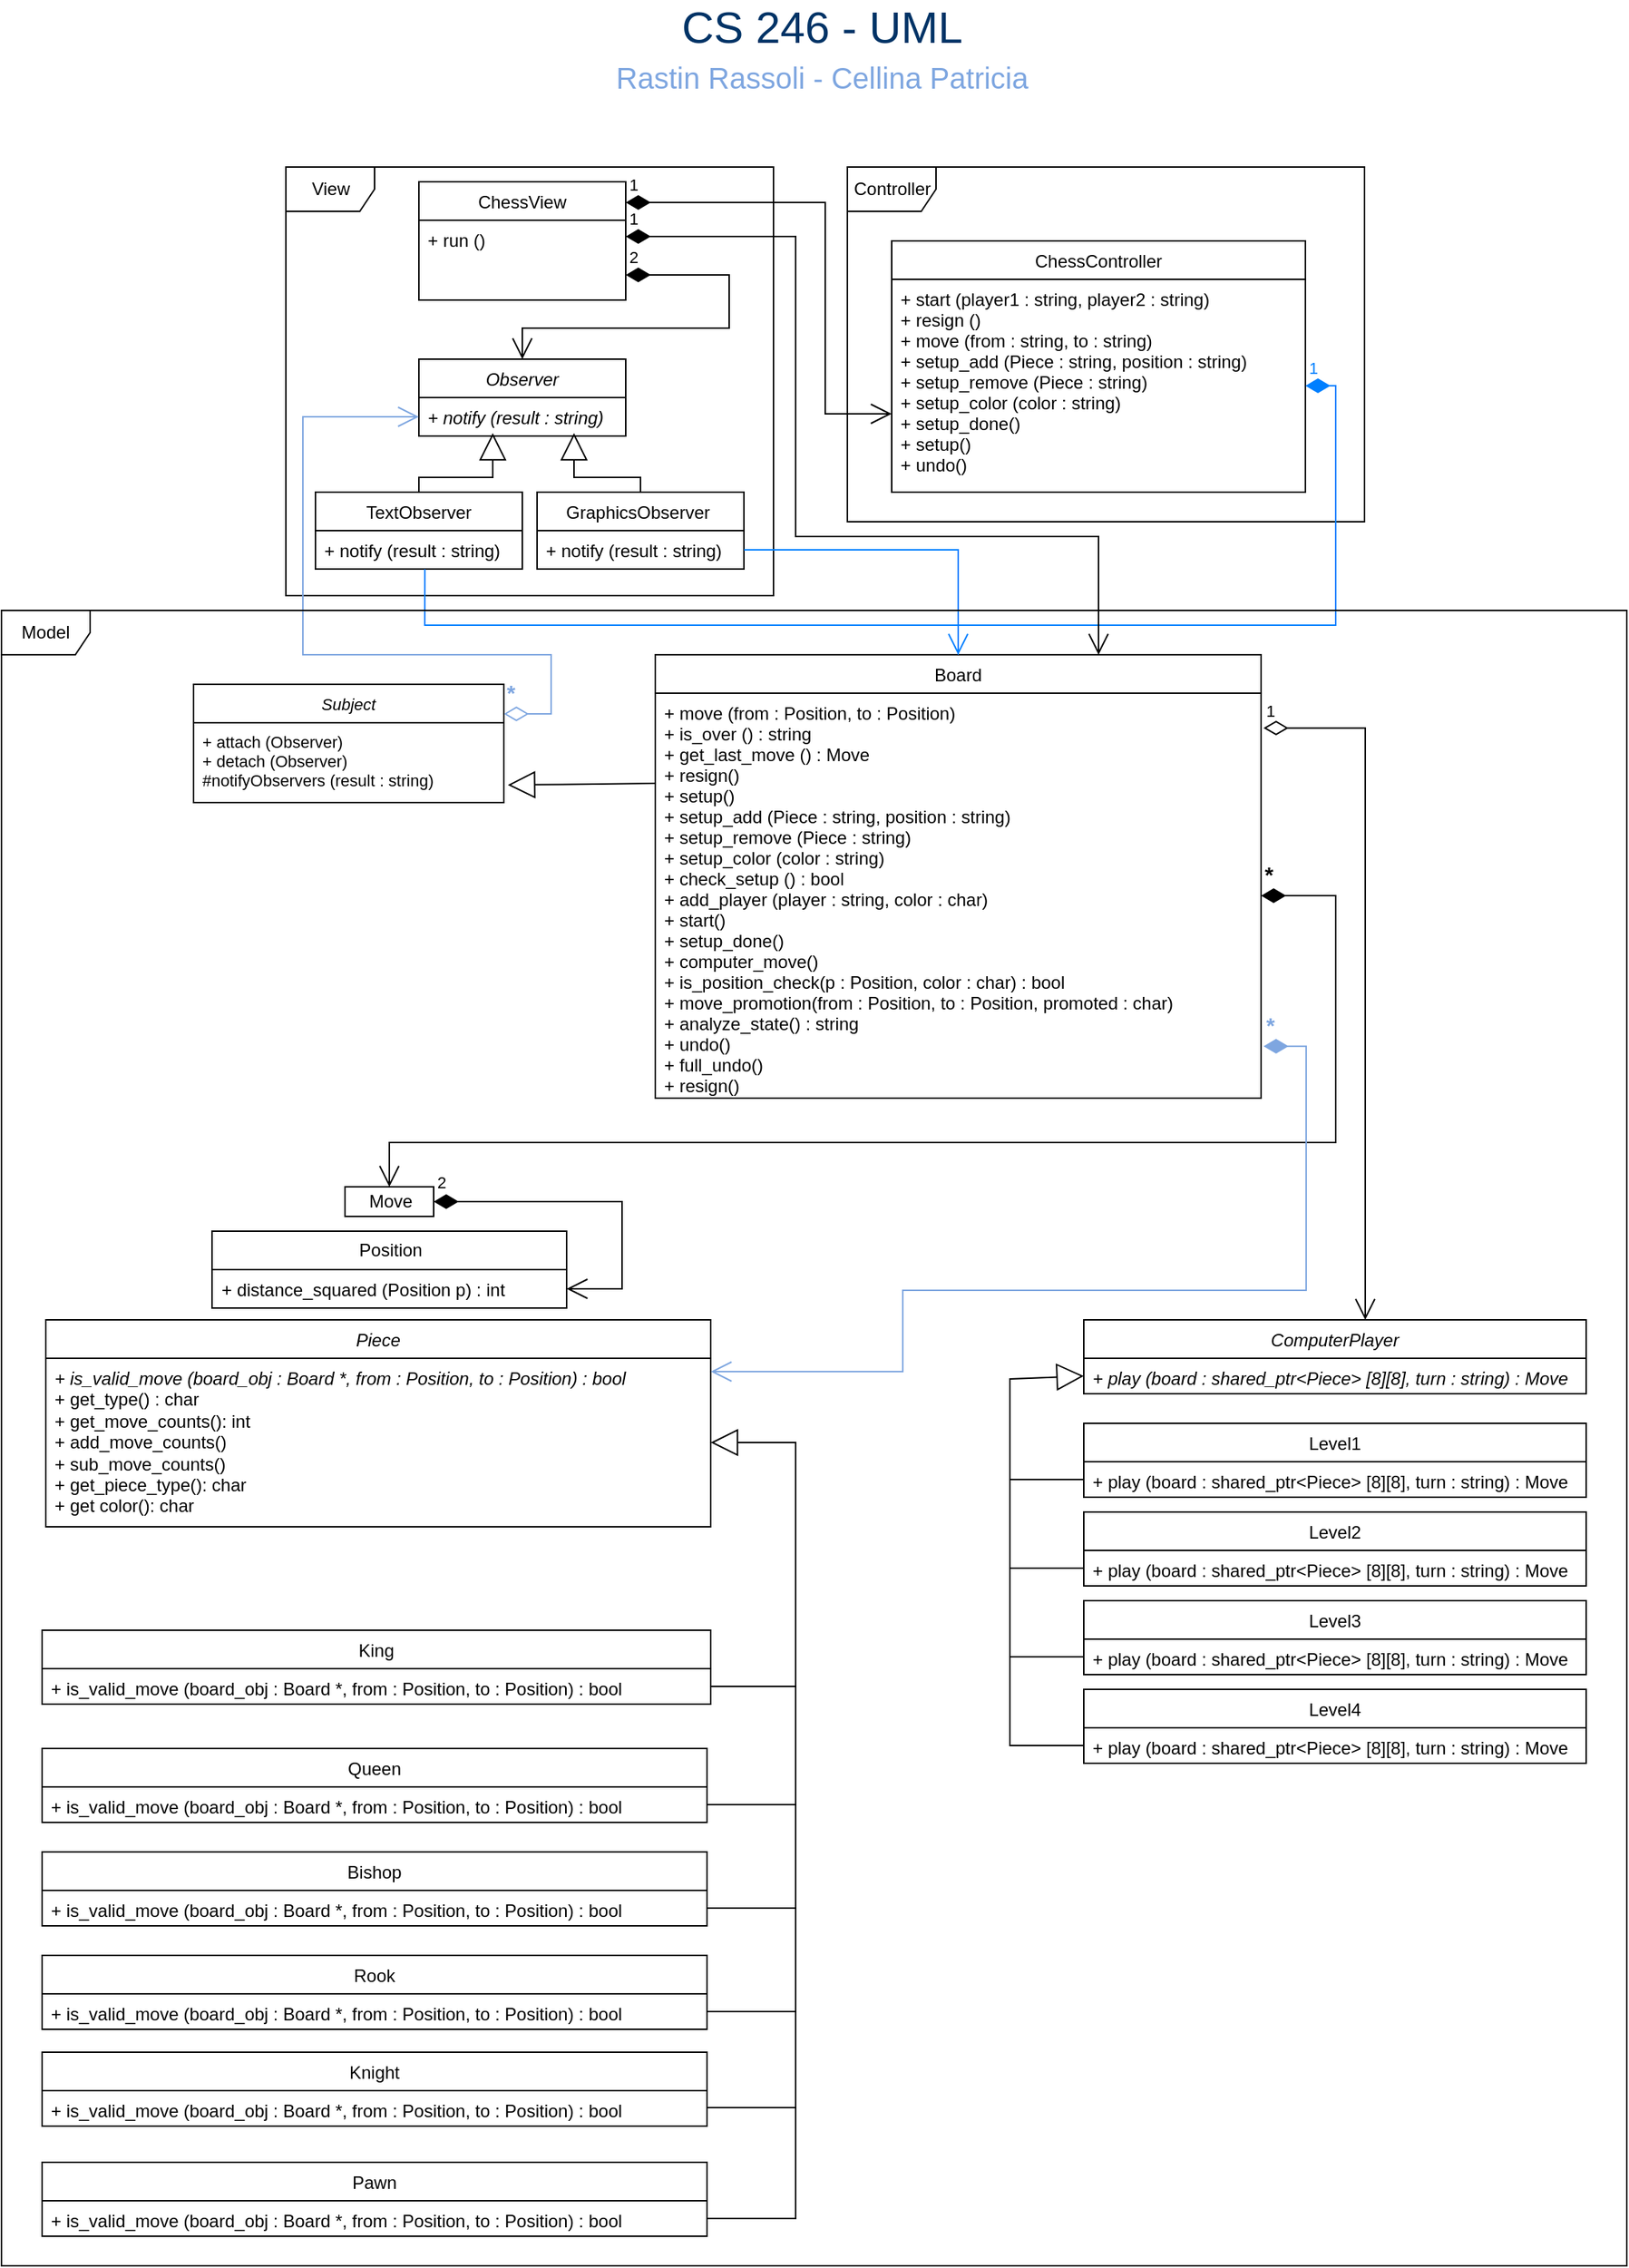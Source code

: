 <mxfile version="15.9.6" type="github">
  <diagram id="GS2cKgzN8PQniIcKK5sv" name="Page-1">
    <mxGraphModel dx="1457" dy="966" grid="1" gridSize="10" guides="1" tooltips="1" connect="1" arrows="1" fold="1" page="1" pageScale="1" pageWidth="1600" pageHeight="900" math="0" shadow="0">
      <root>
        <mxCell id="0" />
        <mxCell id="1" parent="0" />
        <mxCell id="E_RCuXJ4IqIj-VpBacVf-2" value="View" style="shape=umlFrame;whiteSpace=wrap;html=1;" parent="1" vertex="1">
          <mxGeometry x="442.5" y="220" width="330" height="290" as="geometry" />
        </mxCell>
        <mxCell id="E_RCuXJ4IqIj-VpBacVf-3" value="Controller" style="shape=umlFrame;whiteSpace=wrap;html=1;" parent="1" vertex="1">
          <mxGeometry x="822.5" y="220" width="350" height="240" as="geometry" />
        </mxCell>
        <mxCell id="E_RCuXJ4IqIj-VpBacVf-5" value="ChessView" style="swimlane;fontStyle=0;childLayout=stackLayout;horizontal=1;startSize=26;fillColor=none;horizontalStack=0;resizeParent=1;resizeParentMax=0;resizeLast=0;collapsible=1;marginBottom=0;" parent="1" vertex="1">
          <mxGeometry x="532.5" y="230" width="140" height="80" as="geometry" />
        </mxCell>
        <mxCell id="E_RCuXJ4IqIj-VpBacVf-6" value="+ run ()" style="text;strokeColor=none;fillColor=none;align=left;verticalAlign=top;spacingLeft=4;spacingRight=4;overflow=hidden;rotatable=0;points=[[0,0.5],[1,0.5]];portConstraint=eastwest;" parent="E_RCuXJ4IqIj-VpBacVf-5" vertex="1">
          <mxGeometry y="26" width="140" height="54" as="geometry" />
        </mxCell>
        <mxCell id="E_RCuXJ4IqIj-VpBacVf-9" value="Observer" style="swimlane;fontStyle=2;childLayout=stackLayout;horizontal=1;startSize=26;fillColor=none;horizontalStack=0;resizeParent=1;resizeParentMax=0;resizeLast=0;collapsible=1;marginBottom=0;" parent="1" vertex="1">
          <mxGeometry x="532.5" y="350" width="140" height="52" as="geometry" />
        </mxCell>
        <mxCell id="E_RCuXJ4IqIj-VpBacVf-10" value="+ notify (result : string)" style="text;strokeColor=none;fillColor=none;align=left;verticalAlign=top;spacingLeft=4;spacingRight=4;overflow=hidden;rotatable=0;points=[[0,0.5],[1,0.5]];portConstraint=eastwest;fontStyle=2" parent="E_RCuXJ4IqIj-VpBacVf-9" vertex="1">
          <mxGeometry y="26" width="140" height="26" as="geometry" />
        </mxCell>
        <mxCell id="E_RCuXJ4IqIj-VpBacVf-17" value="GraphicsObserver " style="swimlane;fontStyle=0;childLayout=stackLayout;horizontal=1;startSize=26;fillColor=none;horizontalStack=0;resizeParent=1;resizeParentMax=0;resizeLast=0;collapsible=1;marginBottom=0;" parent="1" vertex="1">
          <mxGeometry x="612.5" y="440" width="140" height="52" as="geometry" />
        </mxCell>
        <mxCell id="E_RCuXJ4IqIj-VpBacVf-21" value="" style="endArrow=block;endSize=16;endFill=0;html=1;rounded=0;" parent="E_RCuXJ4IqIj-VpBacVf-17" edge="1">
          <mxGeometry width="160" relative="1" as="geometry">
            <mxPoint x="70" as="sourcePoint" />
            <mxPoint x="25" y="-40" as="targetPoint" />
            <Array as="points">
              <mxPoint x="70" y="-10" />
              <mxPoint x="25" y="-10" />
            </Array>
          </mxGeometry>
        </mxCell>
        <mxCell id="E_RCuXJ4IqIj-VpBacVf-18" value="+ notify (result : string)" style="text;strokeColor=none;fillColor=none;align=left;verticalAlign=top;spacingLeft=4;spacingRight=4;overflow=hidden;rotatable=0;points=[[0,0.5],[1,0.5]];portConstraint=eastwest;fontStyle=0" parent="E_RCuXJ4IqIj-VpBacVf-17" vertex="1">
          <mxGeometry y="26" width="140" height="26" as="geometry" />
        </mxCell>
        <mxCell id="E_RCuXJ4IqIj-VpBacVf-19" value="TextObserver" style="swimlane;fontStyle=0;childLayout=stackLayout;horizontal=1;startSize=26;fillColor=none;horizontalStack=0;resizeParent=1;resizeParentMax=0;resizeLast=0;collapsible=1;marginBottom=0;" parent="1" vertex="1">
          <mxGeometry x="462.5" y="440" width="140" height="52" as="geometry" />
        </mxCell>
        <mxCell id="E_RCuXJ4IqIj-VpBacVf-20" value="+ notify (result : string)" style="text;strokeColor=none;fillColor=none;align=left;verticalAlign=top;spacingLeft=4;spacingRight=4;overflow=hidden;rotatable=0;points=[[0,0.5],[1,0.5]];portConstraint=eastwest;fontStyle=0" parent="E_RCuXJ4IqIj-VpBacVf-19" vertex="1">
          <mxGeometry y="26" width="140" height="26" as="geometry" />
        </mxCell>
        <mxCell id="E_RCuXJ4IqIj-VpBacVf-22" value="" style="endArrow=block;endSize=16;endFill=0;html=1;rounded=0;exitX=0.5;exitY=0;exitDx=0;exitDy=0;" parent="1" source="E_RCuXJ4IqIj-VpBacVf-19" edge="1">
          <mxGeometry width="160" relative="1" as="geometry">
            <mxPoint x="602.5" y="440" as="sourcePoint" />
            <mxPoint x="582.5" y="400" as="targetPoint" />
            <Array as="points">
              <mxPoint x="532.5" y="430" />
              <mxPoint x="582.5" y="430" />
            </Array>
          </mxGeometry>
        </mxCell>
        <mxCell id="E_RCuXJ4IqIj-VpBacVf-23" value="ChessController" style="swimlane;fontStyle=0;childLayout=stackLayout;horizontal=1;startSize=26;fillColor=none;horizontalStack=0;resizeParent=1;resizeParentMax=0;resizeLast=0;collapsible=1;marginBottom=0;" parent="1" vertex="1">
          <mxGeometry x="852.5" y="270" width="280" height="170" as="geometry" />
        </mxCell>
        <mxCell id="E_RCuXJ4IqIj-VpBacVf-24" value="+ start (player1 : string, player2 : string)&#xa;+ resign ()&#xa;+ move (from : string, to : string)&#xa;+ setup_add (Piece : string, position : string)&#xa;+ setup_remove (Piece : string)&#xa;+ setup_color (color : string)&#xa;+ setup_done()&#xa;+ setup()&#xa;+ undo()" style="text;strokeColor=none;fillColor=none;align=left;verticalAlign=top;spacingLeft=4;spacingRight=4;overflow=hidden;rotatable=0;points=[[0,0.5],[1,0.5]];portConstraint=eastwest;" parent="E_RCuXJ4IqIj-VpBacVf-23" vertex="1">
          <mxGeometry y="26" width="280" height="144" as="geometry" />
        </mxCell>
        <mxCell id="E_RCuXJ4IqIj-VpBacVf-32" value="Board" style="swimlane;fontStyle=0;childLayout=stackLayout;horizontal=1;startSize=26;fillColor=none;horizontalStack=0;resizeParent=1;resizeParentMax=0;resizeLast=0;collapsible=1;marginBottom=0;" parent="1" vertex="1">
          <mxGeometry x="692.5" y="550" width="410" height="300" as="geometry" />
        </mxCell>
        <mxCell id="E_RCuXJ4IqIj-VpBacVf-33" value="+ move (from : Position, to : Position) &#xa;+ is_over () : string &#xa;+ get_last_move () : Move&#xa;+ resign()&#xa;+ setup()&#xa;+ setup_add (Piece : string, position : string)&#xa;+ setup_remove (Piece : string)&#xa;+ setup_color (color : string)&#xa;+ check_setup () : bool&#xa;+ add_player (player : string, color : char)&#xa;+ start()&#xa;+ setup_done()&#xa;+ computer_move()&#xa;+ is_position_check(p : Position, color : char) : bool&#xa;+ move_promotion(from : Position, to : Position, promoted : char)&#xa;+ analyze_state() : string&#xa;+ undo()&#xa;+ full_undo()&#xa;+ resign()&#xa;" style="text;strokeColor=none;fillColor=none;align=left;verticalAlign=top;spacingLeft=4;spacingRight=4;overflow=hidden;rotatable=0;points=[[0,0.5],[1,0.5]];portConstraint=eastwest;" parent="E_RCuXJ4IqIj-VpBacVf-32" vertex="1">
          <mxGeometry y="26" width="410" height="274" as="geometry" />
        </mxCell>
        <mxCell id="E_RCuXJ4IqIj-VpBacVf-37" value="ComputerPlayer" style="swimlane;fontStyle=2;childLayout=stackLayout;horizontal=1;startSize=26;fillColor=none;horizontalStack=0;resizeParent=1;resizeParentMax=0;resizeLast=0;collapsible=1;marginBottom=0;" parent="1" vertex="1">
          <mxGeometry x="982.5" y="1000" width="340" height="50" as="geometry" />
        </mxCell>
        <mxCell id="E_RCuXJ4IqIj-VpBacVf-38" value="+ play (board : shared_ptr&lt;Piece&gt; [8][8], turn : string) : Move" style="text;strokeColor=none;fillColor=none;align=left;verticalAlign=top;spacingLeft=4;spacingRight=4;overflow=hidden;rotatable=0;points=[[0,0.5],[1,0.5]];portConstraint=eastwest;fontStyle=2" parent="E_RCuXJ4IqIj-VpBacVf-37" vertex="1">
          <mxGeometry y="26" width="340" height="24" as="geometry" />
        </mxCell>
        <mxCell id="E_RCuXJ4IqIj-VpBacVf-39" value="Level1" style="swimlane;fontStyle=0;childLayout=stackLayout;horizontal=1;startSize=26;fillColor=none;horizontalStack=0;resizeParent=1;resizeParentMax=0;resizeLast=0;collapsible=1;marginBottom=0;" parent="1" vertex="1">
          <mxGeometry x="982.5" y="1070" width="340" height="50" as="geometry" />
        </mxCell>
        <mxCell id="E_RCuXJ4IqIj-VpBacVf-40" value="+ play (board : shared_ptr&lt;Piece&gt; [8][8], turn : string) : Move" style="text;strokeColor=none;fillColor=none;align=left;verticalAlign=top;spacingLeft=4;spacingRight=4;overflow=hidden;rotatable=0;points=[[0,0.5],[1,0.5]];portConstraint=eastwest;fontStyle=0" parent="E_RCuXJ4IqIj-VpBacVf-39" vertex="1">
          <mxGeometry y="26" width="340" height="24" as="geometry" />
        </mxCell>
        <mxCell id="E_RCuXJ4IqIj-VpBacVf-42" value="Level2" style="swimlane;fontStyle=0;childLayout=stackLayout;horizontal=1;startSize=26;fillColor=none;horizontalStack=0;resizeParent=1;resizeParentMax=0;resizeLast=0;collapsible=1;marginBottom=0;" parent="1" vertex="1">
          <mxGeometry x="982.5" y="1130" width="340" height="50" as="geometry" />
        </mxCell>
        <mxCell id="E_RCuXJ4IqIj-VpBacVf-43" value="+ play (board : shared_ptr&lt;Piece&gt; [8][8], turn : string) : Move" style="text;strokeColor=none;fillColor=none;align=left;verticalAlign=top;spacingLeft=4;spacingRight=4;overflow=hidden;rotatable=0;points=[[0,0.5],[1,0.5]];portConstraint=eastwest;fontStyle=0" parent="E_RCuXJ4IqIj-VpBacVf-42" vertex="1">
          <mxGeometry y="26" width="340" height="24" as="geometry" />
        </mxCell>
        <mxCell id="E_RCuXJ4IqIj-VpBacVf-44" value="Level3" style="swimlane;fontStyle=0;childLayout=stackLayout;horizontal=1;startSize=26;fillColor=none;horizontalStack=0;resizeParent=1;resizeParentMax=0;resizeLast=0;collapsible=1;marginBottom=0;" parent="1" vertex="1">
          <mxGeometry x="982.5" y="1190" width="340" height="50" as="geometry" />
        </mxCell>
        <mxCell id="E_RCuXJ4IqIj-VpBacVf-45" value="+ play (board : shared_ptr&lt;Piece&gt; [8][8], turn : string) : Move" style="text;strokeColor=none;fillColor=none;align=left;verticalAlign=top;spacingLeft=4;spacingRight=4;overflow=hidden;rotatable=0;points=[[0,0.5],[1,0.5]];portConstraint=eastwest;fontStyle=0" parent="E_RCuXJ4IqIj-VpBacVf-44" vertex="1">
          <mxGeometry y="26" width="340" height="24" as="geometry" />
        </mxCell>
        <mxCell id="E_RCuXJ4IqIj-VpBacVf-46" value="Level4" style="swimlane;fontStyle=0;childLayout=stackLayout;horizontal=1;startSize=26;fillColor=none;horizontalStack=0;resizeParent=1;resizeParentMax=0;resizeLast=0;collapsible=1;marginBottom=0;" parent="1" vertex="1">
          <mxGeometry x="982.5" y="1250" width="340" height="50" as="geometry" />
        </mxCell>
        <mxCell id="E_RCuXJ4IqIj-VpBacVf-47" value="+ play (board : shared_ptr&lt;Piece&gt; [8][8], turn : string) : Move" style="text;strokeColor=none;fillColor=none;align=left;verticalAlign=top;spacingLeft=4;spacingRight=4;overflow=hidden;rotatable=0;points=[[0,0.5],[1,0.5]];portConstraint=eastwest;fontStyle=0" parent="E_RCuXJ4IqIj-VpBacVf-46" vertex="1">
          <mxGeometry y="26" width="340" height="24" as="geometry" />
        </mxCell>
        <mxCell id="E_RCuXJ4IqIj-VpBacVf-58" value="1" style="endArrow=open;html=1;endSize=12;startArrow=diamondThin;startSize=14;startFill=0;edgeStyle=orthogonalEdgeStyle;align=left;verticalAlign=bottom;rounded=0;exitX=1.004;exitY=0.086;exitDx=0;exitDy=0;exitPerimeter=0;" parent="1" source="E_RCuXJ4IqIj-VpBacVf-33" target="E_RCuXJ4IqIj-VpBacVf-37" edge="1">
          <mxGeometry x="-1" y="3" relative="1" as="geometry">
            <mxPoint x="912.5" y="620" as="sourcePoint" />
            <mxPoint x="1072.5" y="620" as="targetPoint" />
            <Array as="points">
              <mxPoint x="1173" y="600" />
            </Array>
          </mxGeometry>
        </mxCell>
        <mxCell id="E_RCuXJ4IqIj-VpBacVf-59" value="1" style="endArrow=open;html=1;endSize=12;startArrow=diamondThin;startSize=14;startFill=1;edgeStyle=orthogonalEdgeStyle;align=left;verticalAlign=bottom;rounded=0;entryX=0;entryY=0.5;entryDx=0;entryDy=0;exitX=1;exitY=0.25;exitDx=0;exitDy=0;" parent="1" edge="1">
          <mxGeometry x="-1" y="3" relative="1" as="geometry">
            <mxPoint x="672.5" y="244" as="sourcePoint" />
            <mxPoint x="852.5" y="387" as="targetPoint" />
            <Array as="points">
              <mxPoint x="807.5" y="244" />
              <mxPoint x="807.5" y="387" />
            </Array>
          </mxGeometry>
        </mxCell>
        <mxCell id="E_RCuXJ4IqIj-VpBacVf-60" value="1" style="endArrow=open;html=1;endSize=12;startArrow=diamondThin;startSize=14;startFill=1;edgeStyle=orthogonalEdgeStyle;align=left;verticalAlign=bottom;rounded=0;entryX=0.5;entryY=0;entryDx=0;entryDy=0;exitX=1;exitY=0.5;exitDx=0;exitDy=0;strokeColor=#007FFF;fontColor=#007FFF;" parent="1" source="E_RCuXJ4IqIj-VpBacVf-24" target="E_RCuXJ4IqIj-VpBacVf-32" edge="1">
          <mxGeometry x="-1" y="3" relative="1" as="geometry">
            <mxPoint x="992.5" y="430" as="sourcePoint" />
            <mxPoint x="1152.5" y="430" as="targetPoint" />
            <Array as="points">
              <mxPoint x="1153" y="368" />
              <mxPoint x="1153" y="530" />
              <mxPoint x="897" y="530" />
            </Array>
          </mxGeometry>
        </mxCell>
        <mxCell id="E_RCuXJ4IqIj-VpBacVf-62" value="2" style="endArrow=open;html=1;endSize=12;startArrow=diamondThin;startSize=14;startFill=1;edgeStyle=orthogonalEdgeStyle;align=left;verticalAlign=bottom;rounded=0;exitX=1;exitY=0.75;exitDx=0;exitDy=0;" parent="1" target="E_RCuXJ4IqIj-VpBacVf-9" edge="1">
          <mxGeometry x="-1" y="3" relative="1" as="geometry">
            <mxPoint x="672.5" y="293" as="sourcePoint" />
            <mxPoint x="602.5" y="353" as="targetPoint" />
            <Array as="points">
              <mxPoint x="742.5" y="293" />
              <mxPoint x="742.5" y="329" />
              <mxPoint x="602.5" y="329" />
            </Array>
          </mxGeometry>
        </mxCell>
        <mxCell id="E_RCuXJ4IqIj-VpBacVf-63" value="Move" style="html=1;" parent="1" vertex="1">
          <mxGeometry x="482.5" y="910" width="60" height="20" as="geometry" />
        </mxCell>
        <mxCell id="E_RCuXJ4IqIj-VpBacVf-66" value="&lt;font style=&quot;font-size: 15px&quot;&gt;&lt;b&gt;*&lt;/b&gt;&lt;/font&gt;" style="endArrow=open;html=1;endSize=12;startArrow=diamondThin;startSize=14;startFill=1;edgeStyle=orthogonalEdgeStyle;align=left;verticalAlign=bottom;rounded=0;entryX=0.5;entryY=0;entryDx=0;entryDy=0;exitX=1;exitY=0.5;exitDx=0;exitDy=0;" parent="1" source="E_RCuXJ4IqIj-VpBacVf-33" target="E_RCuXJ4IqIj-VpBacVf-63" edge="1">
          <mxGeometry x="-1" y="3" relative="1" as="geometry">
            <mxPoint x="760.03" y="643.0" as="sourcePoint" />
            <mxPoint x="660.03" y="650" as="targetPoint" />
            <Array as="points">
              <mxPoint x="1153" y="713" />
              <mxPoint x="1153" y="880" />
              <mxPoint x="512" y="880" />
            </Array>
          </mxGeometry>
        </mxCell>
        <mxCell id="E_RCuXJ4IqIj-VpBacVf-67" value="&lt;font style=&quot;font-size: 11px&quot;&gt;2&lt;/font&gt;" style="endArrow=open;html=1;endSize=12;startArrow=diamondThin;startSize=14;startFill=1;edgeStyle=orthogonalEdgeStyle;align=left;verticalAlign=bottom;rounded=0;fontSize=15;exitX=1;exitY=0.5;exitDx=0;exitDy=0;entryX=1;entryY=0.5;entryDx=0;entryDy=0;" parent="1" source="E_RCuXJ4IqIj-VpBacVf-63" target="l25iDoZ3VzxMmjfQ-p8q-23" edge="1">
          <mxGeometry x="-1" y="3" relative="1" as="geometry">
            <mxPoint x="582.5" y="910" as="sourcePoint" />
            <mxPoint x="610" y="960" as="targetPoint" />
            <Array as="points">
              <mxPoint x="670" y="920" />
              <mxPoint x="670" y="979" />
            </Array>
          </mxGeometry>
        </mxCell>
        <mxCell id="E_RCuXJ4IqIj-VpBacVf-69" value="Piece" style="swimlane;fontStyle=2;childLayout=stackLayout;horizontal=1;startSize=26;fillColor=none;horizontalStack=0;resizeParent=1;resizeParentMax=0;resizeLast=0;collapsible=1;marginBottom=0;" parent="1" vertex="1">
          <mxGeometry x="280" y="1000" width="450" height="140" as="geometry" />
        </mxCell>
        <mxCell id="E_RCuXJ4IqIj-VpBacVf-70" value="&lt;i&gt;+ is_valid_move (board_obj : Board *, from : Position, to : Position) : bool&amp;nbsp;&lt;br&gt;&lt;/i&gt;+ get_type() : char&lt;br&gt;+ get_move_counts(): int&lt;br&gt;+ add_move_counts()&lt;br&gt;+ sub_move_counts()&lt;br&gt;+ get_piece_type(): char&lt;br&gt;+ get color(): char" style="text;strokeColor=none;fillColor=none;align=left;verticalAlign=top;spacingLeft=4;spacingRight=4;overflow=hidden;rotatable=0;points=[[0,0.5],[1,0.5]];portConstraint=eastwest;fontStyle=0;html=1;" parent="E_RCuXJ4IqIj-VpBacVf-69" vertex="1">
          <mxGeometry y="26" width="450" height="114" as="geometry" />
        </mxCell>
        <mxCell id="E_RCuXJ4IqIj-VpBacVf-73" value="King" style="swimlane;fontStyle=0;childLayout=stackLayout;horizontal=1;startSize=26;fillColor=none;horizontalStack=0;resizeParent=1;resizeParentMax=0;resizeLast=0;collapsible=1;marginBottom=0;" parent="1" vertex="1">
          <mxGeometry x="277.5" y="1210" width="452.5" height="50" as="geometry" />
        </mxCell>
        <mxCell id="E_RCuXJ4IqIj-VpBacVf-74" value="+ is_valid_move (board_obj : Board *, from : Position, to : Position) : bool" style="text;strokeColor=none;fillColor=none;align=left;verticalAlign=top;spacingLeft=4;spacingRight=4;overflow=hidden;rotatable=0;points=[[0,0.5],[1,0.5]];portConstraint=eastwest;fontStyle=0" parent="E_RCuXJ4IqIj-VpBacVf-73" vertex="1">
          <mxGeometry y="26" width="452.5" height="24" as="geometry" />
        </mxCell>
        <mxCell id="E_RCuXJ4IqIj-VpBacVf-76" value="Queen" style="swimlane;fontStyle=0;childLayout=stackLayout;horizontal=1;startSize=26;fillColor=none;horizontalStack=0;resizeParent=1;resizeParentMax=0;resizeLast=0;collapsible=1;marginBottom=0;" parent="1" vertex="1">
          <mxGeometry x="277.5" y="1290" width="450" height="50" as="geometry" />
        </mxCell>
        <mxCell id="E_RCuXJ4IqIj-VpBacVf-77" value="+ is_valid_move (board_obj : Board *, from : Position, to : Position) : bool" style="text;strokeColor=none;fillColor=none;align=left;verticalAlign=top;spacingLeft=4;spacingRight=4;overflow=hidden;rotatable=0;points=[[0,0.5],[1,0.5]];portConstraint=eastwest;fontStyle=0" parent="E_RCuXJ4IqIj-VpBacVf-76" vertex="1">
          <mxGeometry y="26" width="450" height="24" as="geometry" />
        </mxCell>
        <mxCell id="E_RCuXJ4IqIj-VpBacVf-78" value="Bishop" style="swimlane;fontStyle=0;childLayout=stackLayout;horizontal=1;startSize=26;fillColor=none;horizontalStack=0;resizeParent=1;resizeParentMax=0;resizeLast=0;collapsible=1;marginBottom=0;" parent="1" vertex="1">
          <mxGeometry x="277.5" y="1360" width="450" height="50" as="geometry" />
        </mxCell>
        <mxCell id="E_RCuXJ4IqIj-VpBacVf-79" value="+ is_valid_move (board_obj : Board *, from : Position, to : Position) : bool" style="text;strokeColor=none;fillColor=none;align=left;verticalAlign=top;spacingLeft=4;spacingRight=4;overflow=hidden;rotatable=0;points=[[0,0.5],[1,0.5]];portConstraint=eastwest;fontStyle=0" parent="E_RCuXJ4IqIj-VpBacVf-78" vertex="1">
          <mxGeometry y="26" width="450" height="24" as="geometry" />
        </mxCell>
        <mxCell id="E_RCuXJ4IqIj-VpBacVf-80" value="Rook" style="swimlane;fontStyle=0;childLayout=stackLayout;horizontal=1;startSize=26;fillColor=none;horizontalStack=0;resizeParent=1;resizeParentMax=0;resizeLast=0;collapsible=1;marginBottom=0;" parent="1" vertex="1">
          <mxGeometry x="277.5" y="1430" width="450" height="50" as="geometry" />
        </mxCell>
        <mxCell id="E_RCuXJ4IqIj-VpBacVf-81" value="+ is_valid_move (board_obj : Board *, from : Position, to : Position) : bool" style="text;strokeColor=none;fillColor=none;align=left;verticalAlign=top;spacingLeft=4;spacingRight=4;overflow=hidden;rotatable=0;points=[[0,0.5],[1,0.5]];portConstraint=eastwest;fontStyle=0" parent="E_RCuXJ4IqIj-VpBacVf-80" vertex="1">
          <mxGeometry y="26" width="450" height="24" as="geometry" />
        </mxCell>
        <mxCell id="E_RCuXJ4IqIj-VpBacVf-82" value="Knight" style="swimlane;fontStyle=0;childLayout=stackLayout;horizontal=1;startSize=26;fillColor=none;horizontalStack=0;resizeParent=1;resizeParentMax=0;resizeLast=0;collapsible=1;marginBottom=0;" parent="1" vertex="1">
          <mxGeometry x="277.5" y="1495.5" width="450" height="50" as="geometry" />
        </mxCell>
        <mxCell id="E_RCuXJ4IqIj-VpBacVf-83" value="+ is_valid_move (board_obj : Board *, from : Position, to : Position) : bool" style="text;strokeColor=none;fillColor=none;align=left;verticalAlign=top;spacingLeft=4;spacingRight=4;overflow=hidden;rotatable=0;points=[[0,0.5],[1,0.5]];portConstraint=eastwest;fontStyle=0" parent="E_RCuXJ4IqIj-VpBacVf-82" vertex="1">
          <mxGeometry y="26" width="450" height="24" as="geometry" />
        </mxCell>
        <mxCell id="E_RCuXJ4IqIj-VpBacVf-84" value="Pawn" style="swimlane;fontStyle=0;childLayout=stackLayout;horizontal=1;startSize=26;fillColor=none;horizontalStack=0;resizeParent=1;resizeParentMax=0;resizeLast=0;collapsible=1;marginBottom=0;" parent="1" vertex="1">
          <mxGeometry x="277.5" y="1570" width="450" height="50" as="geometry" />
        </mxCell>
        <mxCell id="E_RCuXJ4IqIj-VpBacVf-85" value="+ is_valid_move (board_obj : Board *, from : Position, to : Position) : bool" style="text;strokeColor=none;fillColor=none;align=left;verticalAlign=top;spacingLeft=4;spacingRight=4;overflow=hidden;rotatable=0;points=[[0,0.5],[1,0.5]];portConstraint=eastwest;fontStyle=0" parent="E_RCuXJ4IqIj-VpBacVf-84" vertex="1">
          <mxGeometry y="26" width="450" height="24" as="geometry" />
        </mxCell>
        <mxCell id="E_RCuXJ4IqIj-VpBacVf-94" value="&lt;font style=&quot;font-size: 15px&quot;&gt;&lt;b&gt;*&lt;/b&gt;&lt;/font&gt;" style="endArrow=open;html=1;endSize=12;startArrow=diamondThin;startSize=14;startFill=1;edgeStyle=orthogonalEdgeStyle;align=left;verticalAlign=bottom;rounded=0;entryX=1;entryY=0.25;entryDx=0;entryDy=0;exitX=1.004;exitY=0.872;exitDx=0;exitDy=0;exitPerimeter=0;strokeColor=#7EA6E0;fontColor=#7EA6E0;" parent="1" source="E_RCuXJ4IqIj-VpBacVf-33" target="E_RCuXJ4IqIj-VpBacVf-69" edge="1">
          <mxGeometry x="-1" y="3" relative="1" as="geometry">
            <mxPoint x="922.5" y="633" as="sourcePoint" />
            <mxPoint x="592.5" y="720" as="targetPoint" />
            <Array as="points">
              <mxPoint x="1133" y="815" />
              <mxPoint x="1133" y="980" />
              <mxPoint x="860" y="980" />
              <mxPoint x="860" y="1035" />
            </Array>
          </mxGeometry>
        </mxCell>
        <mxCell id="E_RCuXJ4IqIj-VpBacVf-95" value="Subject" style="swimlane;fontStyle=2;childLayout=stackLayout;horizontal=1;startSize=26;fillColor=none;horizontalStack=0;resizeParent=1;resizeParentMax=0;resizeLast=0;collapsible=1;marginBottom=0;fontSize=11;" parent="1" vertex="1">
          <mxGeometry x="380" y="570" width="210" height="80" as="geometry" />
        </mxCell>
        <mxCell id="E_RCuXJ4IqIj-VpBacVf-98" value="+ attach (Observer)&#xa;+ detach (Observer)&#xa;#notifyObservers (result : string)&#xa;" style="text;strokeColor=none;fillColor=none;align=left;verticalAlign=top;spacingLeft=4;spacingRight=4;overflow=hidden;rotatable=0;points=[[0,0.5],[1,0.5]];portConstraint=eastwest;fontSize=11;" parent="E_RCuXJ4IqIj-VpBacVf-95" vertex="1">
          <mxGeometry y="26" width="210" height="54" as="geometry" />
        </mxCell>
        <mxCell id="E_RCuXJ4IqIj-VpBacVf-99" value="" style="endArrow=block;endSize=16;endFill=0;html=1;rounded=0;fontSize=11;entryX=1.013;entryY=0.78;entryDx=0;entryDy=0;entryPerimeter=0;" parent="1" target="E_RCuXJ4IqIj-VpBacVf-98" edge="1">
          <mxGeometry width="160" relative="1" as="geometry">
            <mxPoint x="692.5" y="637" as="sourcePoint" />
            <mxPoint x="602.5" y="637" as="targetPoint" />
            <Array as="points" />
          </mxGeometry>
        </mxCell>
        <mxCell id="E_RCuXJ4IqIj-VpBacVf-100" value="&lt;font style=&quot;font-size: 15px&quot;&gt;&lt;b&gt;*&lt;/b&gt;&lt;/font&gt;" style="endArrow=open;html=1;endSize=12;startArrow=diamondThin;startSize=14;startFill=0;edgeStyle=orthogonalEdgeStyle;align=left;verticalAlign=bottom;rounded=0;fontSize=11;entryX=0;entryY=0.5;entryDx=0;entryDy=0;exitX=1;exitY=0.25;exitDx=0;exitDy=0;fontColor=#7EA6E0;strokeColor=#7EA6E0;" parent="1" source="E_RCuXJ4IqIj-VpBacVf-95" target="E_RCuXJ4IqIj-VpBacVf-10" edge="1">
          <mxGeometry x="-1" y="3" relative="1" as="geometry">
            <mxPoint x="512.5" y="620" as="sourcePoint" />
            <mxPoint x="672.5" y="620" as="targetPoint" />
            <Array as="points">
              <mxPoint x="622" y="590" />
              <mxPoint x="622" y="550" />
              <mxPoint x="454" y="550" />
              <mxPoint x="454" y="389" />
            </Array>
          </mxGeometry>
        </mxCell>
        <mxCell id="hnHvqXZN9ebjVoqpTecX-1" value="" style="endArrow=none;html=1;rounded=0;exitX=1;exitY=0.5;exitDx=0;exitDy=0;entryX=0.5;entryY=0;entryDx=0;entryDy=0;strokeColor=#007FFF;" parent="1" source="E_RCuXJ4IqIj-VpBacVf-18" target="E_RCuXJ4IqIj-VpBacVf-32" edge="1">
          <mxGeometry width="50" height="50" relative="1" as="geometry">
            <mxPoint x="752.5" y="510" as="sourcePoint" />
            <mxPoint x="802.5" y="550" as="targetPoint" />
            <Array as="points">
              <mxPoint x="897.5" y="479" />
            </Array>
          </mxGeometry>
        </mxCell>
        <mxCell id="hnHvqXZN9ebjVoqpTecX-2" value="" style="endArrow=none;html=1;rounded=0;entryX=0.529;entryY=1;entryDx=0;entryDy=0;entryPerimeter=0;exitX=0.5;exitY=0;exitDx=0;exitDy=0;strokeColor=#007FFF;" parent="1" source="E_RCuXJ4IqIj-VpBacVf-32" target="E_RCuXJ4IqIj-VpBacVf-20" edge="1">
          <mxGeometry width="50" height="50" relative="1" as="geometry">
            <mxPoint x="802.5" y="550" as="sourcePoint" />
            <mxPoint x="542.5" y="490" as="targetPoint" />
            <Array as="points">
              <mxPoint x="897.5" y="530" />
              <mxPoint x="536.5" y="530" />
            </Array>
          </mxGeometry>
        </mxCell>
        <mxCell id="hnHvqXZN9ebjVoqpTecX-5" value="&lt;font style=&quot;font-size: 30px&quot; color=&quot;#003366&quot;&gt;CS 246 - UML&lt;/font&gt;" style="text;html=1;align=center;verticalAlign=middle;resizable=0;points=[];autosize=1;strokeColor=none;fillColor=none;" parent="1" vertex="1">
          <mxGeometry x="700" y="110" width="210" height="30" as="geometry" />
        </mxCell>
        <mxCell id="hnHvqXZN9ebjVoqpTecX-6" value="&lt;font style=&quot;font-size: 20px&quot; color=&quot;#7ea6e0&quot;&gt;Rastin Rassoli - Cellina Patricia&lt;/font&gt;" style="text;html=1;align=center;verticalAlign=middle;resizable=0;points=[];autosize=1;strokeColor=none;fillColor=none;" parent="1" vertex="1">
          <mxGeometry x="660" y="149" width="290" height="20" as="geometry" />
        </mxCell>
        <mxCell id="l25iDoZ3VzxMmjfQ-p8q-1" value="1" style="endArrow=open;html=1;endSize=12;startArrow=diamondThin;startSize=14;startFill=1;edgeStyle=orthogonalEdgeStyle;align=left;verticalAlign=bottom;rounded=0;exitX=1;exitY=0.25;exitDx=0;exitDy=0;" parent="1" edge="1">
          <mxGeometry x="-1" y="3" relative="1" as="geometry">
            <mxPoint x="672.5" y="267" as="sourcePoint" />
            <mxPoint x="992" y="550" as="targetPoint" />
            <Array as="points">
              <mxPoint x="787.5" y="267" />
              <mxPoint x="787.5" y="470" />
              <mxPoint x="992.5" y="470" />
              <mxPoint x="992.5" y="550" />
            </Array>
          </mxGeometry>
        </mxCell>
        <mxCell id="l25iDoZ3VzxMmjfQ-p8q-6" value="" style="endArrow=block;endSize=16;endFill=0;html=1;rounded=0;fontSize=11;entryX=1;entryY=0.5;entryDx=0;entryDy=0;exitX=1;exitY=0.5;exitDx=0;exitDy=0;" parent="1" source="E_RCuXJ4IqIj-VpBacVf-74" target="E_RCuXJ4IqIj-VpBacVf-70" edge="1">
          <mxGeometry width="160" relative="1" as="geometry">
            <mxPoint x="827.5" y="1230" as="sourcePoint" />
            <mxPoint x="737.5" y="1080" as="targetPoint" />
            <Array as="points">
              <mxPoint x="787.5" y="1248" />
              <mxPoint x="787.5" y="1083" />
            </Array>
          </mxGeometry>
        </mxCell>
        <mxCell id="l25iDoZ3VzxMmjfQ-p8q-8" value="" style="endArrow=none;html=1;rounded=0;fontColor=#000000;strokeColor=#000000;entryX=1;entryY=0.5;entryDx=0;entryDy=0;" parent="1" target="E_RCuXJ4IqIj-VpBacVf-77" edge="1">
          <mxGeometry width="50" height="50" relative="1" as="geometry">
            <mxPoint x="787.5" y="1240" as="sourcePoint" />
            <mxPoint x="787.5" y="1330" as="targetPoint" />
            <Array as="points">
              <mxPoint x="787.5" y="1328" />
            </Array>
          </mxGeometry>
        </mxCell>
        <mxCell id="l25iDoZ3VzxMmjfQ-p8q-10" value="" style="endArrow=none;html=1;rounded=0;fontColor=#000000;strokeColor=#000000;entryX=1;entryY=0.5;entryDx=0;entryDy=0;" parent="1" target="E_RCuXJ4IqIj-VpBacVf-79" edge="1">
          <mxGeometry width="50" height="50" relative="1" as="geometry">
            <mxPoint x="787.5" y="1320" as="sourcePoint" />
            <mxPoint x="737.5" y="1338" as="targetPoint" />
            <Array as="points">
              <mxPoint x="787.5" y="1398" />
            </Array>
          </mxGeometry>
        </mxCell>
        <mxCell id="l25iDoZ3VzxMmjfQ-p8q-11" value="" style="endArrow=none;html=1;rounded=0;fontColor=#000000;strokeColor=#000000;entryX=1;entryY=0.5;entryDx=0;entryDy=0;" parent="1" target="E_RCuXJ4IqIj-VpBacVf-81" edge="1">
          <mxGeometry width="50" height="50" relative="1" as="geometry">
            <mxPoint x="787.5" y="1390" as="sourcePoint" />
            <mxPoint x="737.5" y="1408" as="targetPoint" />
            <Array as="points">
              <mxPoint x="787.5" y="1468" />
            </Array>
          </mxGeometry>
        </mxCell>
        <mxCell id="l25iDoZ3VzxMmjfQ-p8q-12" value="" style="endArrow=none;html=1;rounded=0;fontColor=#000000;strokeColor=#000000;entryX=1;entryY=0.75;entryDx=0;entryDy=0;" parent="1" target="E_RCuXJ4IqIj-VpBacVf-82" edge="1">
          <mxGeometry width="50" height="50" relative="1" as="geometry">
            <mxPoint x="787.5" y="1460" as="sourcePoint" />
            <mxPoint x="737.5" y="1478" as="targetPoint" />
            <Array as="points">
              <mxPoint x="787.5" y="1533" />
            </Array>
          </mxGeometry>
        </mxCell>
        <mxCell id="l25iDoZ3VzxMmjfQ-p8q-13" value="" style="endArrow=none;html=1;rounded=0;fontColor=#000000;strokeColor=#000000;entryX=1;entryY=0.5;entryDx=0;entryDy=0;" parent="1" target="E_RCuXJ4IqIj-VpBacVf-85" edge="1">
          <mxGeometry width="50" height="50" relative="1" as="geometry">
            <mxPoint x="787.5" y="1520" as="sourcePoint" />
            <mxPoint x="737.5" y="1543" as="targetPoint" />
            <Array as="points">
              <mxPoint x="787.5" y="1608" />
            </Array>
          </mxGeometry>
        </mxCell>
        <mxCell id="l25iDoZ3VzxMmjfQ-p8q-16" value="" style="endArrow=block;endSize=16;endFill=0;html=1;rounded=0;fontSize=11;entryX=0;entryY=0.5;entryDx=0;entryDy=0;exitX=0;exitY=0.5;exitDx=0;exitDy=0;" parent="1" source="E_RCuXJ4IqIj-VpBacVf-40" target="E_RCuXJ4IqIj-VpBacVf-38" edge="1">
          <mxGeometry width="160" relative="1" as="geometry">
            <mxPoint x="745.0" y="1328" as="sourcePoint" />
            <mxPoint x="745.0" y="1163" as="targetPoint" />
            <Array as="points">
              <mxPoint x="932.5" y="1108" />
              <mxPoint x="932.5" y="1040" />
            </Array>
          </mxGeometry>
        </mxCell>
        <mxCell id="l25iDoZ3VzxMmjfQ-p8q-17" value="" style="endArrow=none;html=1;rounded=0;fontColor=#000000;strokeColor=#000000;entryX=0;entryY=0.5;entryDx=0;entryDy=0;" parent="1" target="E_RCuXJ4IqIj-VpBacVf-43" edge="1">
          <mxGeometry width="50" height="50" relative="1" as="geometry">
            <mxPoint x="932.5" y="1100" as="sourcePoint" />
            <mxPoint x="742.5" y="1408" as="targetPoint" />
            <Array as="points">
              <mxPoint x="932.5" y="1168" />
            </Array>
          </mxGeometry>
        </mxCell>
        <mxCell id="l25iDoZ3VzxMmjfQ-p8q-18" value="" style="endArrow=none;html=1;rounded=0;fontColor=#000000;strokeColor=#000000;entryX=0;entryY=0.5;entryDx=0;entryDy=0;" parent="1" edge="1">
          <mxGeometry width="50" height="50" relative="1" as="geometry">
            <mxPoint x="932.5" y="1160.0" as="sourcePoint" />
            <mxPoint x="982.5" y="1228" as="targetPoint" />
            <Array as="points">
              <mxPoint x="932.5" y="1228" />
            </Array>
          </mxGeometry>
        </mxCell>
        <mxCell id="l25iDoZ3VzxMmjfQ-p8q-19" value="" style="endArrow=none;html=1;rounded=0;fontColor=#000000;strokeColor=#000000;entryX=0;entryY=0.5;entryDx=0;entryDy=0;" parent="1" edge="1">
          <mxGeometry width="50" height="50" relative="1" as="geometry">
            <mxPoint x="932.5" y="1220.0" as="sourcePoint" />
            <mxPoint x="982.5" y="1288" as="targetPoint" />
            <Array as="points">
              <mxPoint x="932.5" y="1288" />
            </Array>
          </mxGeometry>
        </mxCell>
        <mxCell id="l25iDoZ3VzxMmjfQ-p8q-22" value="Position" style="swimlane;fontStyle=0;childLayout=stackLayout;horizontal=1;startSize=26;fillColor=none;horizontalStack=0;resizeParent=1;resizeParentMax=0;resizeLast=0;collapsible=1;marginBottom=0;fontColor=#000000;html=1;" parent="1" vertex="1">
          <mxGeometry x="392.5" y="940" width="240" height="52" as="geometry" />
        </mxCell>
        <mxCell id="l25iDoZ3VzxMmjfQ-p8q-23" value="+ distance_squared (Position p) : int" style="text;strokeColor=none;fillColor=none;align=left;verticalAlign=top;spacingLeft=4;spacingRight=4;overflow=hidden;rotatable=0;points=[[0,0.5],[1,0.5]];portConstraint=eastwest;fontColor=#000000;html=1;" parent="l25iDoZ3VzxMmjfQ-p8q-22" vertex="1">
          <mxGeometry y="26" width="240" height="26" as="geometry" />
        </mxCell>
        <mxCell id="l25iDoZ3VzxMmjfQ-p8q-27" value="Model" style="shape=umlFrame;whiteSpace=wrap;html=1;fontColor=#000000;" parent="1" vertex="1">
          <mxGeometry x="250" y="520" width="1100" height="1120" as="geometry" />
        </mxCell>
      </root>
    </mxGraphModel>
  </diagram>
</mxfile>
